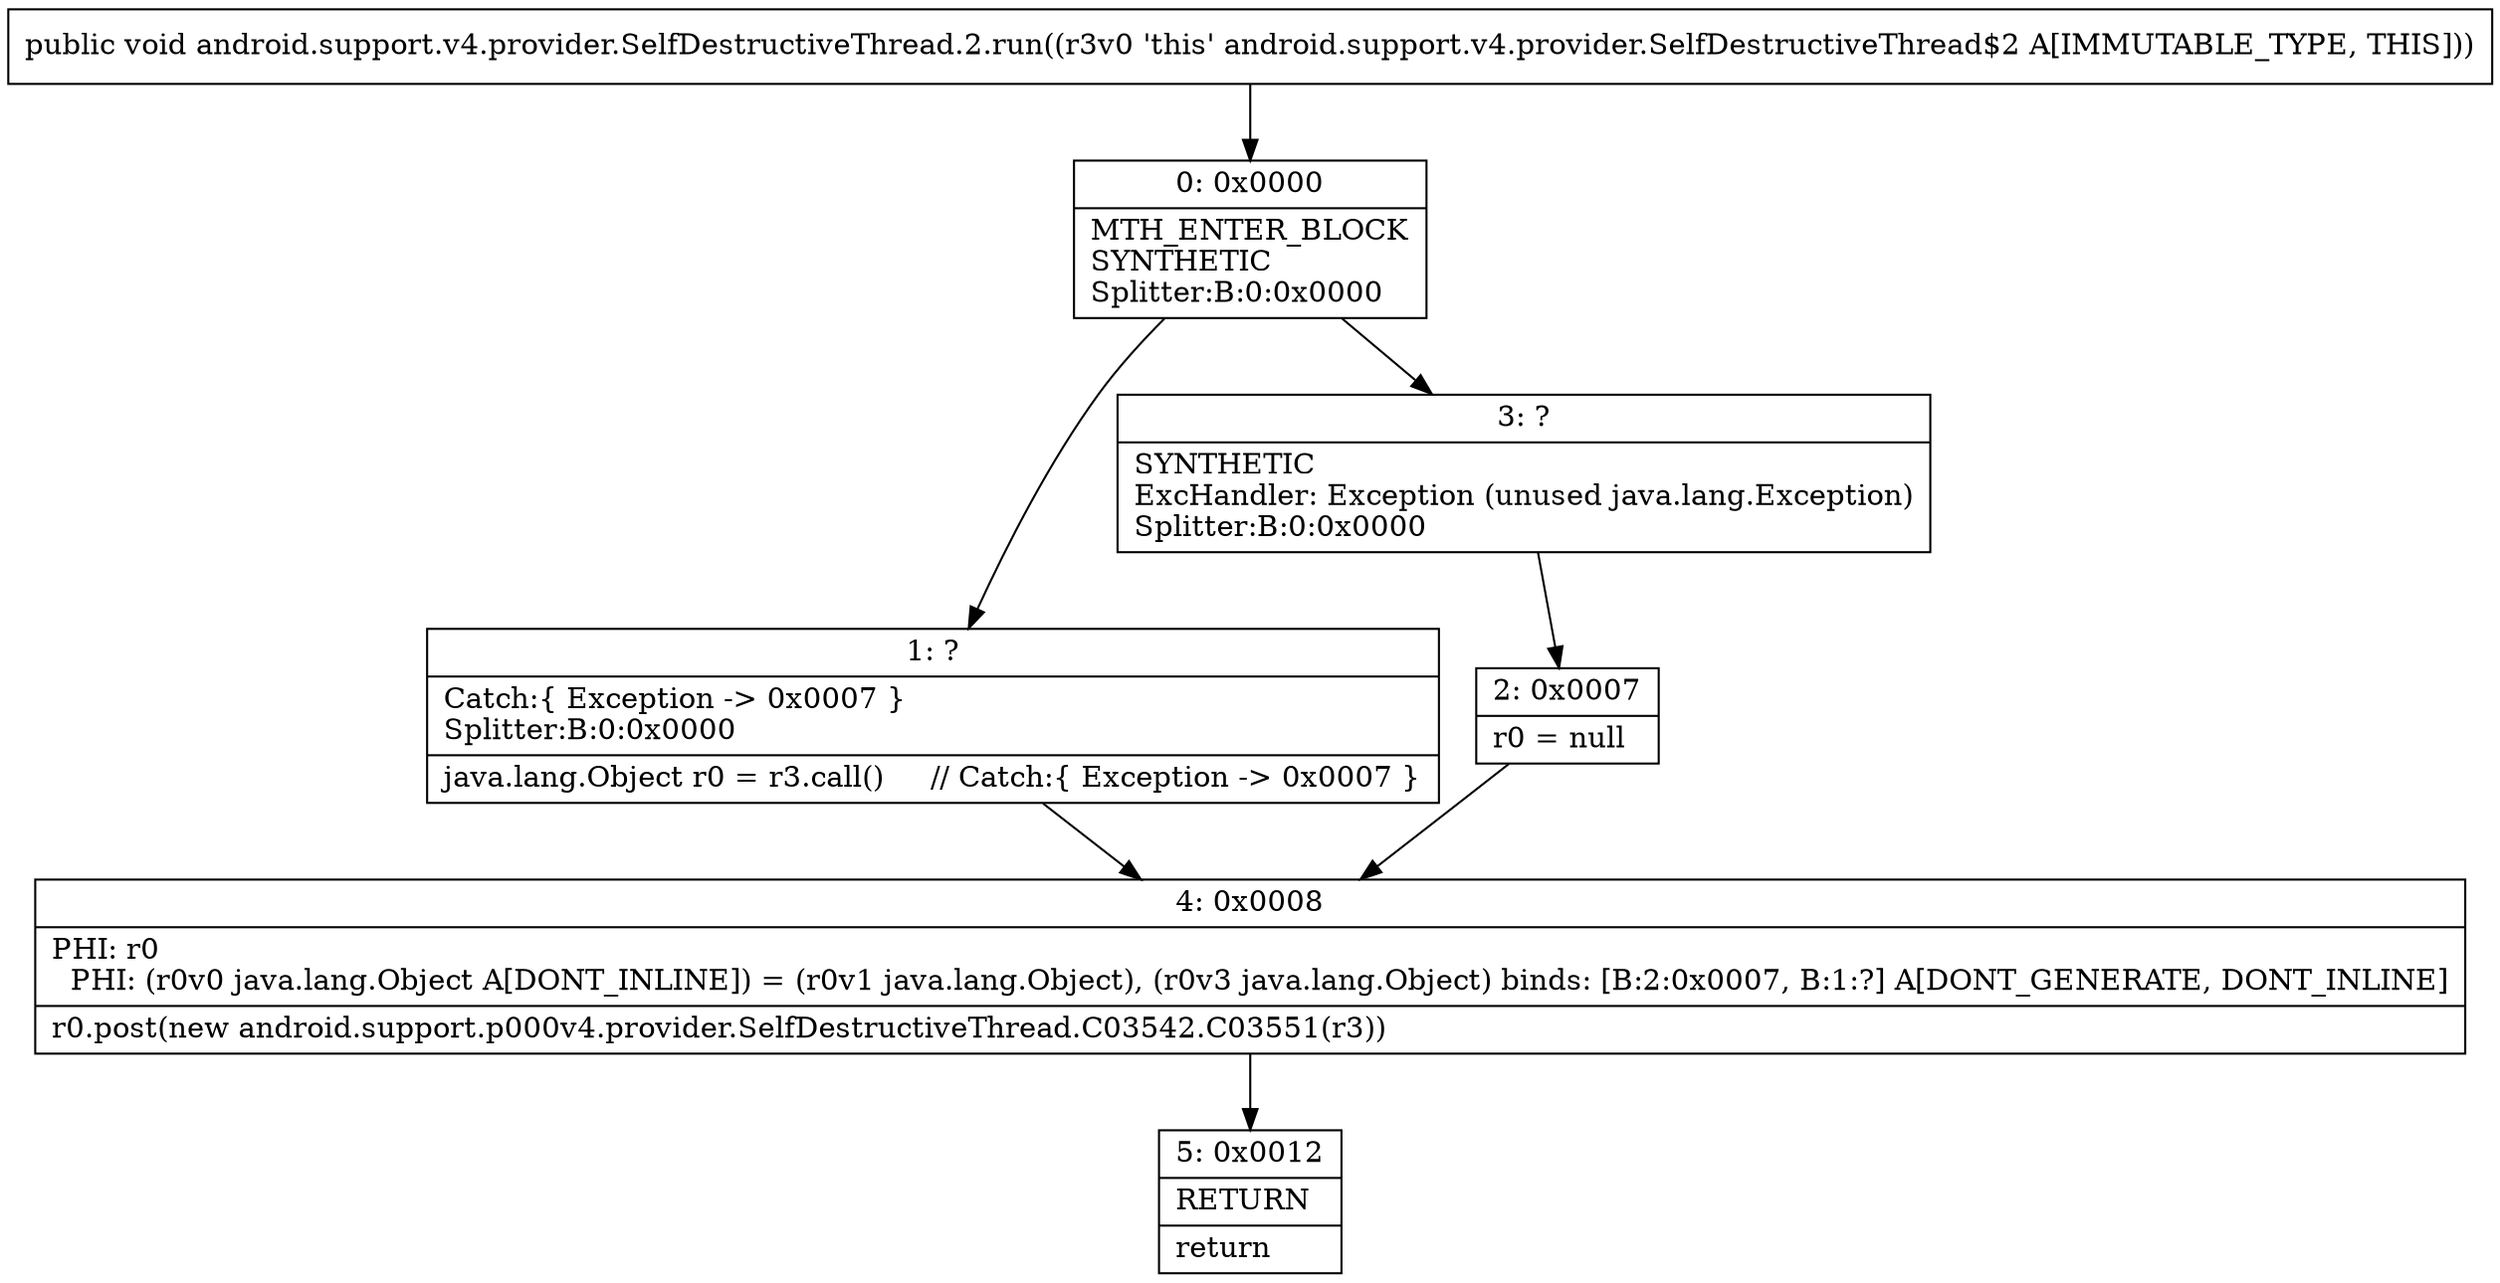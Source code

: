 digraph "CFG forandroid.support.v4.provider.SelfDestructiveThread.2.run()V" {
Node_0 [shape=record,label="{0\:\ 0x0000|MTH_ENTER_BLOCK\lSYNTHETIC\lSplitter:B:0:0x0000\l}"];
Node_1 [shape=record,label="{1\:\ ?|Catch:\{ Exception \-\> 0x0007 \}\lSplitter:B:0:0x0000\l|java.lang.Object r0 = r3.call()     \/\/ Catch:\{ Exception \-\> 0x0007 \}\l}"];
Node_2 [shape=record,label="{2\:\ 0x0007|r0 = null\l}"];
Node_3 [shape=record,label="{3\:\ ?|SYNTHETIC\lExcHandler: Exception (unused java.lang.Exception)\lSplitter:B:0:0x0000\l}"];
Node_4 [shape=record,label="{4\:\ 0x0008|PHI: r0 \l  PHI: (r0v0 java.lang.Object A[DONT_INLINE]) = (r0v1 java.lang.Object), (r0v3 java.lang.Object) binds: [B:2:0x0007, B:1:?] A[DONT_GENERATE, DONT_INLINE]\l|r0.post(new android.support.p000v4.provider.SelfDestructiveThread.C03542.C03551(r3))\l}"];
Node_5 [shape=record,label="{5\:\ 0x0012|RETURN\l|return\l}"];
MethodNode[shape=record,label="{public void android.support.v4.provider.SelfDestructiveThread.2.run((r3v0 'this' android.support.v4.provider.SelfDestructiveThread$2 A[IMMUTABLE_TYPE, THIS])) }"];
MethodNode -> Node_0;
Node_0 -> Node_1;
Node_0 -> Node_3;
Node_1 -> Node_4;
Node_2 -> Node_4;
Node_3 -> Node_2;
Node_4 -> Node_5;
}

